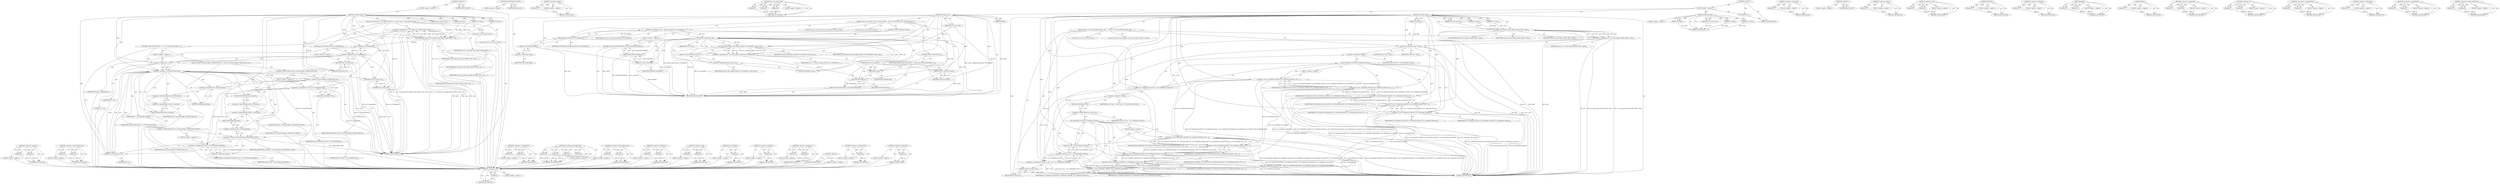 digraph "&lt;operator&gt;.indirectFieldAccess" {
vulnerable_116 [label=<(METHOD,&lt;operator&gt;.lessThan)>];
vulnerable_117 [label=<(PARAM,p1)>];
vulnerable_118 [label=<(PARAM,p2)>];
vulnerable_119 [label=<(BLOCK,&lt;empty&gt;,&lt;empty&gt;)>];
vulnerable_120 [label=<(METHOD_RETURN,ANY)>];
vulnerable_140 [label=<(METHOD,&lt;operator&gt;.indirectFieldAccess)>];
vulnerable_141 [label=<(PARAM,p1)>];
vulnerable_142 [label=<(PARAM,p2)>];
vulnerable_143 [label=<(BLOCK,&lt;empty&gt;,&lt;empty&gt;)>];
vulnerable_144 [label=<(METHOD_RETURN,ANY)>];
vulnerable_6 [label=<(METHOD,&lt;global&gt;)<SUB>1</SUB>>];
vulnerable_7 [label=<(BLOCK,&lt;empty&gt;,&lt;empty&gt;)<SUB>1</SUB>>];
vulnerable_8 [label=<(METHOD,command_read)<SUB>1</SUB>>];
vulnerable_9 [label=<(PARAM,struct pci_dev *dev)<SUB>1</SUB>>];
vulnerable_10 [label=<(PARAM,int offset)<SUB>1</SUB>>];
vulnerable_11 [label=<(PARAM,u16 *value)<SUB>1</SUB>>];
vulnerable_12 [label=<(PARAM,void *data)<SUB>1</SUB>>];
vulnerable_13 [label=<(BLOCK,{
	int i;
	int ret;
	ret = xen_pcibk_read_confi...,{
	int i;
	int ret;
	ret = xen_pcibk_read_confi...)<SUB>2</SUB>>];
vulnerable_14 [label="<(LOCAL,int i: int)<SUB>3</SUB>>"];
vulnerable_15 [label="<(LOCAL,int ret: int)<SUB>4</SUB>>"];
vulnerable_16 [label=<(&lt;operator&gt;.assignment,ret = xen_pcibk_read_config_word(dev, offset, v...)<SUB>5</SUB>>];
vulnerable_17 [label=<(IDENTIFIER,ret,ret = xen_pcibk_read_config_word(dev, offset, v...)<SUB>5</SUB>>];
vulnerable_18 [label=<(xen_pcibk_read_config_word,xen_pcibk_read_config_word(dev, offset, value, ...)<SUB>5</SUB>>];
vulnerable_19 [label=<(IDENTIFIER,dev,xen_pcibk_read_config_word(dev, offset, value, ...)<SUB>5</SUB>>];
vulnerable_20 [label=<(IDENTIFIER,offset,xen_pcibk_read_config_word(dev, offset, value, ...)<SUB>5</SUB>>];
vulnerable_21 [label=<(IDENTIFIER,value,xen_pcibk_read_config_word(dev, offset, value, ...)<SUB>5</SUB>>];
vulnerable_22 [label=<(IDENTIFIER,data,xen_pcibk_read_config_word(dev, offset, value, ...)<SUB>5</SUB>>];
vulnerable_23 [label=<(CONTROL_STRUCTURE,IF,if (!pci_is_enabled(dev)))<SUB>6</SUB>>];
vulnerable_24 [label=<(&lt;operator&gt;.logicalNot,!pci_is_enabled(dev))<SUB>6</SUB>>];
vulnerable_25 [label=<(pci_is_enabled,pci_is_enabled(dev))<SUB>6</SUB>>];
vulnerable_26 [label=<(IDENTIFIER,dev,pci_is_enabled(dev))<SUB>6</SUB>>];
vulnerable_27 [label=<(BLOCK,&lt;empty&gt;,&lt;empty&gt;)<SUB>7</SUB>>];
vulnerable_28 [label=<(RETURN,return ret;,return ret;)<SUB>7</SUB>>];
vulnerable_29 [label=<(IDENTIFIER,ret,return ret;)<SUB>7</SUB>>];
vulnerable_30 [label=<(CONTROL_STRUCTURE,FOR,for (i = 0;i &lt; PCI_ROM_RESOURCE;i++))<SUB>8</SUB>>];
vulnerable_31 [label=<(BLOCK,&lt;empty&gt;,&lt;empty&gt;)<SUB>8</SUB>>];
vulnerable_32 [label=<(&lt;operator&gt;.assignment,i = 0)<SUB>8</SUB>>];
vulnerable_33 [label=<(IDENTIFIER,i,i = 0)<SUB>8</SUB>>];
vulnerable_34 [label=<(LITERAL,0,i = 0)<SUB>8</SUB>>];
vulnerable_35 [label=<(&lt;operator&gt;.lessThan,i &lt; PCI_ROM_RESOURCE)<SUB>8</SUB>>];
vulnerable_36 [label=<(IDENTIFIER,i,i &lt; PCI_ROM_RESOURCE)<SUB>8</SUB>>];
vulnerable_37 [label=<(IDENTIFIER,PCI_ROM_RESOURCE,i &lt; PCI_ROM_RESOURCE)<SUB>8</SUB>>];
vulnerable_38 [label=<(&lt;operator&gt;.postIncrement,i++)<SUB>8</SUB>>];
vulnerable_39 [label=<(IDENTIFIER,i,i++)<SUB>8</SUB>>];
vulnerable_40 [label=<(BLOCK,{
		if (dev-&gt;resource[i].flags &amp; IORESOURCE_IO)...,{
		if (dev-&gt;resource[i].flags &amp; IORESOURCE_IO)...)<SUB>8</SUB>>];
vulnerable_41 [label=<(CONTROL_STRUCTURE,IF,if (dev-&gt;resource[i].flags &amp; IORESOURCE_IO))<SUB>9</SUB>>];
vulnerable_42 [label=<(&lt;operator&gt;.and,dev-&gt;resource[i].flags &amp; IORESOURCE_IO)<SUB>9</SUB>>];
vulnerable_43 [label=<(&lt;operator&gt;.fieldAccess,dev-&gt;resource[i].flags)<SUB>9</SUB>>];
vulnerable_44 [label=<(&lt;operator&gt;.indirectIndexAccess,dev-&gt;resource[i])<SUB>9</SUB>>];
vulnerable_45 [label=<(&lt;operator&gt;.indirectFieldAccess,dev-&gt;resource)<SUB>9</SUB>>];
vulnerable_46 [label=<(IDENTIFIER,dev,dev-&gt;resource[i].flags &amp; IORESOURCE_IO)<SUB>9</SUB>>];
vulnerable_47 [label=<(FIELD_IDENTIFIER,resource,resource)<SUB>9</SUB>>];
vulnerable_48 [label=<(IDENTIFIER,i,dev-&gt;resource[i].flags &amp; IORESOURCE_IO)<SUB>9</SUB>>];
vulnerable_49 [label=<(FIELD_IDENTIFIER,flags,flags)<SUB>9</SUB>>];
vulnerable_50 [label=<(IDENTIFIER,IORESOURCE_IO,dev-&gt;resource[i].flags &amp; IORESOURCE_IO)<SUB>9</SUB>>];
vulnerable_51 [label=<(BLOCK,&lt;empty&gt;,&lt;empty&gt;)<SUB>10</SUB>>];
vulnerable_52 [label=<(&lt;operators&gt;.assignmentOr,*value |= PCI_COMMAND_IO)<SUB>10</SUB>>];
vulnerable_53 [label=<(&lt;operator&gt;.indirection,*value)<SUB>10</SUB>>];
vulnerable_54 [label=<(IDENTIFIER,value,*value |= PCI_COMMAND_IO)<SUB>10</SUB>>];
vulnerable_55 [label=<(IDENTIFIER,PCI_COMMAND_IO,*value |= PCI_COMMAND_IO)<SUB>10</SUB>>];
vulnerable_56 [label=<(CONTROL_STRUCTURE,IF,if (dev-&gt;resource[i].flags &amp; IORESOURCE_MEM))<SUB>11</SUB>>];
vulnerable_57 [label=<(&lt;operator&gt;.and,dev-&gt;resource[i].flags &amp; IORESOURCE_MEM)<SUB>11</SUB>>];
vulnerable_58 [label=<(&lt;operator&gt;.fieldAccess,dev-&gt;resource[i].flags)<SUB>11</SUB>>];
vulnerable_59 [label=<(&lt;operator&gt;.indirectIndexAccess,dev-&gt;resource[i])<SUB>11</SUB>>];
vulnerable_60 [label=<(&lt;operator&gt;.indirectFieldAccess,dev-&gt;resource)<SUB>11</SUB>>];
vulnerable_61 [label=<(IDENTIFIER,dev,dev-&gt;resource[i].flags &amp; IORESOURCE_MEM)<SUB>11</SUB>>];
vulnerable_62 [label=<(FIELD_IDENTIFIER,resource,resource)<SUB>11</SUB>>];
vulnerable_63 [label=<(IDENTIFIER,i,dev-&gt;resource[i].flags &amp; IORESOURCE_MEM)<SUB>11</SUB>>];
vulnerable_64 [label=<(FIELD_IDENTIFIER,flags,flags)<SUB>11</SUB>>];
vulnerable_65 [label=<(IDENTIFIER,IORESOURCE_MEM,dev-&gt;resource[i].flags &amp; IORESOURCE_MEM)<SUB>11</SUB>>];
vulnerable_66 [label=<(BLOCK,&lt;empty&gt;,&lt;empty&gt;)<SUB>12</SUB>>];
vulnerable_67 [label=<(&lt;operators&gt;.assignmentOr,*value |= PCI_COMMAND_MEMORY)<SUB>12</SUB>>];
vulnerable_68 [label=<(&lt;operator&gt;.indirection,*value)<SUB>12</SUB>>];
vulnerable_69 [label=<(IDENTIFIER,value,*value |= PCI_COMMAND_MEMORY)<SUB>12</SUB>>];
vulnerable_70 [label=<(IDENTIFIER,PCI_COMMAND_MEMORY,*value |= PCI_COMMAND_MEMORY)<SUB>12</SUB>>];
vulnerable_71 [label=<(RETURN,return ret;,return ret;)<SUB>15</SUB>>];
vulnerable_72 [label=<(IDENTIFIER,ret,return ret;)<SUB>15</SUB>>];
vulnerable_73 [label=<(METHOD_RETURN,int)<SUB>1</SUB>>];
vulnerable_75 [label=<(METHOD_RETURN,ANY)<SUB>1</SUB>>];
vulnerable_145 [label=<(METHOD,&lt;operators&gt;.assignmentOr)>];
vulnerable_146 [label=<(PARAM,p1)>];
vulnerable_147 [label=<(PARAM,p2)>];
vulnerable_148 [label=<(BLOCK,&lt;empty&gt;,&lt;empty&gt;)>];
vulnerable_149 [label=<(METHOD_RETURN,ANY)>];
vulnerable_101 [label=<(METHOD,xen_pcibk_read_config_word)>];
vulnerable_102 [label=<(PARAM,p1)>];
vulnerable_103 [label=<(PARAM,p2)>];
vulnerable_104 [label=<(PARAM,p3)>];
vulnerable_105 [label=<(PARAM,p4)>];
vulnerable_106 [label=<(BLOCK,&lt;empty&gt;,&lt;empty&gt;)>];
vulnerable_107 [label=<(METHOD_RETURN,ANY)>];
vulnerable_135 [label=<(METHOD,&lt;operator&gt;.indirectIndexAccess)>];
vulnerable_136 [label=<(PARAM,p1)>];
vulnerable_137 [label=<(PARAM,p2)>];
vulnerable_138 [label=<(BLOCK,&lt;empty&gt;,&lt;empty&gt;)>];
vulnerable_139 [label=<(METHOD_RETURN,ANY)>];
vulnerable_130 [label=<(METHOD,&lt;operator&gt;.fieldAccess)>];
vulnerable_131 [label=<(PARAM,p1)>];
vulnerable_132 [label=<(PARAM,p2)>];
vulnerable_133 [label=<(BLOCK,&lt;empty&gt;,&lt;empty&gt;)>];
vulnerable_134 [label=<(METHOD_RETURN,ANY)>];
vulnerable_125 [label=<(METHOD,&lt;operator&gt;.and)>];
vulnerable_126 [label=<(PARAM,p1)>];
vulnerable_127 [label=<(PARAM,p2)>];
vulnerable_128 [label=<(BLOCK,&lt;empty&gt;,&lt;empty&gt;)>];
vulnerable_129 [label=<(METHOD_RETURN,ANY)>];
vulnerable_112 [label=<(METHOD,pci_is_enabled)>];
vulnerable_113 [label=<(PARAM,p1)>];
vulnerable_114 [label=<(BLOCK,&lt;empty&gt;,&lt;empty&gt;)>];
vulnerable_115 [label=<(METHOD_RETURN,ANY)>];
vulnerable_108 [label=<(METHOD,&lt;operator&gt;.logicalNot)>];
vulnerable_109 [label=<(PARAM,p1)>];
vulnerable_110 [label=<(BLOCK,&lt;empty&gt;,&lt;empty&gt;)>];
vulnerable_111 [label=<(METHOD_RETURN,ANY)>];
vulnerable_96 [label=<(METHOD,&lt;operator&gt;.assignment)>];
vulnerable_97 [label=<(PARAM,p1)>];
vulnerable_98 [label=<(PARAM,p2)>];
vulnerable_99 [label=<(BLOCK,&lt;empty&gt;,&lt;empty&gt;)>];
vulnerable_100 [label=<(METHOD_RETURN,ANY)>];
vulnerable_90 [label=<(METHOD,&lt;global&gt;)<SUB>1</SUB>>];
vulnerable_91 [label=<(BLOCK,&lt;empty&gt;,&lt;empty&gt;)>];
vulnerable_92 [label=<(METHOD_RETURN,ANY)>];
vulnerable_121 [label=<(METHOD,&lt;operator&gt;.postIncrement)>];
vulnerable_122 [label=<(PARAM,p1)>];
vulnerable_123 [label=<(BLOCK,&lt;empty&gt;,&lt;empty&gt;)>];
vulnerable_124 [label=<(METHOD_RETURN,ANY)>];
vulnerable_150 [label=<(METHOD,&lt;operator&gt;.indirection)>];
vulnerable_151 [label=<(PARAM,p1)>];
vulnerable_152 [label=<(BLOCK,&lt;empty&gt;,&lt;empty&gt;)>];
vulnerable_153 [label=<(METHOD_RETURN,ANY)>];
fixed_212 [label=<(METHOD,&lt;operator&gt;.not)>];
fixed_213 [label=<(PARAM,p1)>];
fixed_214 [label=<(BLOCK,&lt;empty&gt;,&lt;empty&gt;)>];
fixed_215 [label=<(METHOD_RETURN,ANY)>];
fixed_194 [label=<(METHOD,PCI_COMMAND_GUEST)<SUB>3</SUB>>];
fixed_195 [label=<(BLOCK,&lt;empty&gt;,&lt;empty&gt;)>];
fixed_196 [label=<(METHOD_RETURN,ANY)>];
fixed_150 [label=<(METHOD,&lt;operator&gt;.sizeOf)>];
fixed_151 [label=<(PARAM,p1)>];
fixed_152 [label=<(BLOCK,&lt;empty&gt;,&lt;empty&gt;)>];
fixed_153 [label=<(METHOD_RETURN,ANY)>];
fixed_170 [label=<(METHOD,pci_read_config_word)>];
fixed_171 [label=<(PARAM,p1)>];
fixed_172 [label=<(PARAM,p2)>];
fixed_173 [label=<(PARAM,p3)>];
fixed_174 [label=<(BLOCK,&lt;empty&gt;,&lt;empty&gt;)>];
fixed_175 [label=<(METHOD_RETURN,ANY)>];
fixed_6 [label=<(METHOD,&lt;global&gt;)<SUB>1</SUB>>];
fixed_7 [label=<(BLOCK,&lt;empty&gt;,&lt;empty&gt;)<SUB>1</SUB>>];
fixed_8 [label=<(METHOD,command_read)<SUB>1</SUB>>];
fixed_9 [label=<(PARAM,struct pci_dev *dev)<SUB>1</SUB>>];
fixed_10 [label=<(PARAM,int offset)<SUB>1</SUB>>];
fixed_11 [label=<(PARAM,u16 *value)<SUB>1</SUB>>];
fixed_12 [label=<(PARAM,void *data)<SUB>1</SUB>>];
fixed_13 [label=<(BLOCK,&lt;empty&gt;,&lt;empty&gt;)>];
fixed_14 [label=<(METHOD_RETURN,int)<SUB>1</SUB>>];
fixed_16 [label=<(UNKNOWN,),))<SUB>1</SUB>>];
fixed_17 [label=<(METHOD,command_init)<SUB>7</SUB>>];
fixed_18 [label=<(PARAM,struct pci_dev *dev)<SUB>7</SUB>>];
fixed_19 [label=<(PARAM,int offset)<SUB>7</SUB>>];
fixed_20 [label=<(BLOCK,{
	struct pci_cmd_info *cmd = kmalloc(sizeof(*c...,{
	struct pci_cmd_info *cmd = kmalloc(sizeof(*c...)<SUB>8</SUB>>];
fixed_21 [label="<(LOCAL,struct pci_cmd_info* cmd: pci_cmd_info*)<SUB>9</SUB>>"];
fixed_22 [label=<(&lt;operator&gt;.assignment,*cmd = kmalloc(sizeof(*cmd), GFP_KERNEL))<SUB>9</SUB>>];
fixed_23 [label=<(IDENTIFIER,cmd,*cmd = kmalloc(sizeof(*cmd), GFP_KERNEL))<SUB>9</SUB>>];
fixed_24 [label=<(kmalloc,kmalloc(sizeof(*cmd), GFP_KERNEL))<SUB>9</SUB>>];
fixed_25 [label=<(&lt;operator&gt;.sizeOf,sizeof(*cmd))<SUB>9</SUB>>];
fixed_26 [label=<(&lt;operator&gt;.indirection,*cmd)<SUB>9</SUB>>];
fixed_27 [label=<(IDENTIFIER,cmd,sizeof(*cmd))<SUB>9</SUB>>];
fixed_28 [label=<(IDENTIFIER,GFP_KERNEL,kmalloc(sizeof(*cmd), GFP_KERNEL))<SUB>9</SUB>>];
fixed_29 [label="<(LOCAL,int err: int)<SUB>10</SUB>>"];
fixed_30 [label=<(CONTROL_STRUCTURE,IF,if (!cmd))<SUB>12</SUB>>];
fixed_31 [label=<(&lt;operator&gt;.logicalNot,!cmd)<SUB>12</SUB>>];
fixed_32 [label=<(IDENTIFIER,cmd,!cmd)<SUB>12</SUB>>];
fixed_33 [label=<(BLOCK,&lt;empty&gt;,&lt;empty&gt;)<SUB>13</SUB>>];
fixed_34 [label=<(RETURN,return ERR_PTR(-ENOMEM);,return ERR_PTR(-ENOMEM);)<SUB>13</SUB>>];
fixed_35 [label=<(ERR_PTR,ERR_PTR(-ENOMEM))<SUB>13</SUB>>];
fixed_36 [label=<(&lt;operator&gt;.minus,-ENOMEM)<SUB>13</SUB>>];
fixed_37 [label=<(IDENTIFIER,ENOMEM,-ENOMEM)<SUB>13</SUB>>];
fixed_38 [label=<(&lt;operator&gt;.assignment,err = pci_read_config_word(dev, PCI_COMMAND, &amp;c...)<SUB>15</SUB>>];
fixed_39 [label=<(IDENTIFIER,err,err = pci_read_config_word(dev, PCI_COMMAND, &amp;c...)<SUB>15</SUB>>];
fixed_40 [label=<(pci_read_config_word,pci_read_config_word(dev, PCI_COMMAND, &amp;cmd-&gt;val))<SUB>15</SUB>>];
fixed_41 [label=<(IDENTIFIER,dev,pci_read_config_word(dev, PCI_COMMAND, &amp;cmd-&gt;val))<SUB>15</SUB>>];
fixed_42 [label=<(IDENTIFIER,PCI_COMMAND,pci_read_config_word(dev, PCI_COMMAND, &amp;cmd-&gt;val))<SUB>15</SUB>>];
fixed_43 [label=<(&lt;operator&gt;.addressOf,&amp;cmd-&gt;val)<SUB>15</SUB>>];
fixed_44 [label=<(&lt;operator&gt;.indirectFieldAccess,cmd-&gt;val)<SUB>15</SUB>>];
fixed_45 [label=<(IDENTIFIER,cmd,pci_read_config_word(dev, PCI_COMMAND, &amp;cmd-&gt;val))<SUB>15</SUB>>];
fixed_46 [label=<(FIELD_IDENTIFIER,val,val)<SUB>15</SUB>>];
fixed_47 [label=<(CONTROL_STRUCTURE,IF,if (err))<SUB>16</SUB>>];
fixed_48 [label=<(IDENTIFIER,err,if (err))<SUB>16</SUB>>];
fixed_49 [label=<(BLOCK,{
		kfree(cmd);
		return ERR_PTR(err);
 	},{
		kfree(cmd);
		return ERR_PTR(err);
 	})<SUB>16</SUB>>];
fixed_50 [label=<(kfree,kfree(cmd))<SUB>17</SUB>>];
fixed_51 [label=<(IDENTIFIER,cmd,kfree(cmd))<SUB>17</SUB>>];
fixed_52 [label=<(RETURN,return ERR_PTR(err);,return ERR_PTR(err);)<SUB>18</SUB>>];
fixed_53 [label=<(ERR_PTR,ERR_PTR(err))<SUB>18</SUB>>];
fixed_54 [label=<(IDENTIFIER,err,ERR_PTR(err))<SUB>18</SUB>>];
fixed_55 [label=<(RETURN,return cmd;,return cmd;)<SUB>21</SUB>>];
fixed_56 [label=<(IDENTIFIER,cmd,return cmd;)<SUB>21</SUB>>];
fixed_57 [label=<(METHOD_RETURN,void*)<SUB>7</SUB>>];
fixed_59 [label=<(METHOD,command_read)<SUB>24</SUB>>];
fixed_60 [label=<(PARAM,struct pci_dev *dev)<SUB>24</SUB>>];
fixed_61 [label=<(PARAM,int offset)<SUB>24</SUB>>];
fixed_62 [label=<(PARAM,u16 *value)<SUB>24</SUB>>];
fixed_63 [label=<(PARAM,void *data)<SUB>24</SUB>>];
fixed_64 [label=<(BLOCK,{
	int ret = pci_read_config_word(dev, offset, ...,{
	int ret = pci_read_config_word(dev, offset, ...)<SUB>25</SUB>>];
fixed_65 [label="<(LOCAL,int ret: int)<SUB>26</SUB>>"];
fixed_66 [label=<(&lt;operator&gt;.assignment,ret = pci_read_config_word(dev, offset, value))<SUB>26</SUB>>];
fixed_67 [label=<(IDENTIFIER,ret,ret = pci_read_config_word(dev, offset, value))<SUB>26</SUB>>];
fixed_68 [label=<(pci_read_config_word,pci_read_config_word(dev, offset, value))<SUB>26</SUB>>];
fixed_69 [label=<(IDENTIFIER,dev,pci_read_config_word(dev, offset, value))<SUB>26</SUB>>];
fixed_70 [label=<(IDENTIFIER,offset,pci_read_config_word(dev, offset, value))<SUB>26</SUB>>];
fixed_71 [label=<(IDENTIFIER,value,pci_read_config_word(dev, offset, value))<SUB>26</SUB>>];
fixed_72 [label="<(LOCAL,const struct pci_cmd_info* cmd: pci_cmd_info*)<SUB>27</SUB>>"];
fixed_73 [label=<(&lt;operator&gt;.assignment,*cmd = data)<SUB>27</SUB>>];
fixed_74 [label=<(IDENTIFIER,cmd,*cmd = data)<SUB>27</SUB>>];
fixed_75 [label=<(IDENTIFIER,data,*cmd = data)<SUB>27</SUB>>];
fixed_76 [label=<(&lt;operators&gt;.assignmentAnd,*value &amp;= PCI_COMMAND_GUEST)<SUB>29</SUB>>];
fixed_77 [label=<(&lt;operator&gt;.indirection,*value)<SUB>29</SUB>>];
fixed_78 [label=<(IDENTIFIER,value,*value &amp;= PCI_COMMAND_GUEST)<SUB>29</SUB>>];
fixed_79 [label=<(PCI_COMMAND_GUEST,PCI_COMMAND_GUEST)<SUB>29</SUB>>];
fixed_80 [label=<(BLOCK,&lt;empty&gt;,&lt;empty&gt;)>];
fixed_81 [label=<(&lt;operator&gt;.or,PCI_COMMAND_MASTER | PCI_COMMAND_SPECIAL | PCI_...)<SUB>29</SUB>>];
fixed_82 [label=<(&lt;operator&gt;.or,PCI_COMMAND_MASTER | PCI_COMMAND_SPECIAL | PCI_...)<SUB>29</SUB>>];
fixed_83 [label=<(&lt;operator&gt;.or,PCI_COMMAND_MASTER | PCI_COMMAND_SPECIAL | PCI_...)<SUB>29</SUB>>];
fixed_84 [label=<(&lt;operator&gt;.or,PCI_COMMAND_MASTER | PCI_COMMAND_SPECIAL | PCI_...)<SUB>29</SUB>>];
fixed_85 [label=<(&lt;operator&gt;.or,PCI_COMMAND_MASTER | PCI_COMMAND_SPECIAL)<SUB>29</SUB>>];
fixed_86 [label=<(IDENTIFIER,PCI_COMMAND_MASTER,PCI_COMMAND_MASTER | PCI_COMMAND_SPECIAL)<SUB>29</SUB>>];
fixed_87 [label=<(IDENTIFIER,PCI_COMMAND_SPECIAL,PCI_COMMAND_MASTER | PCI_COMMAND_SPECIAL)<SUB>29</SUB>>];
fixed_88 [label=<(IDENTIFIER,PCI_COMMAND_INVALIDATE,PCI_COMMAND_MASTER | PCI_COMMAND_SPECIAL | PCI_...)<SUB>29</SUB>>];
fixed_89 [label=<(IDENTIFIER,PCI_COMMAND_VGA_PALETTE,PCI_COMMAND_MASTER | PCI_COMMAND_SPECIAL | PCI_...)<SUB>29</SUB>>];
fixed_90 [label=<(IDENTIFIER,PCI_COMMAND_WAIT,PCI_COMMAND_MASTER | PCI_COMMAND_SPECIAL | PCI_...)<SUB>29</SUB>>];
fixed_91 [label=<(IDENTIFIER,PCI_COMMAND_FAST_BACK,PCI_COMMAND_MASTER | PCI_COMMAND_SPECIAL | PCI_...)<SUB>29</SUB>>];
fixed_92 [label=<(&lt;operators&gt;.assignmentOr,*value |= cmd-&gt;val &amp; ~PCI_COMMAND_GUEST)<SUB>30</SUB>>];
fixed_93 [label=<(&lt;operator&gt;.indirection,*value)<SUB>30</SUB>>];
fixed_94 [label=<(IDENTIFIER,value,*value |= cmd-&gt;val &amp; ~PCI_COMMAND_GUEST)<SUB>30</SUB>>];
fixed_95 [label=<(&lt;operator&gt;.and,cmd-&gt;val &amp; ~PCI_COMMAND_GUEST)<SUB>30</SUB>>];
fixed_96 [label=<(&lt;operator&gt;.indirectFieldAccess,cmd-&gt;val)<SUB>30</SUB>>];
fixed_97 [label=<(IDENTIFIER,cmd,cmd-&gt;val &amp; ~PCI_COMMAND_GUEST)<SUB>30</SUB>>];
fixed_98 [label=<(FIELD_IDENTIFIER,val,val)<SUB>30</SUB>>];
fixed_99 [label=<(&lt;operator&gt;.not,~PCI_COMMAND_GUEST)<SUB>30</SUB>>];
fixed_100 [label=<(PCI_COMMAND_GUEST,PCI_COMMAND_GUEST)<SUB>30</SUB>>];
fixed_101 [label=<(BLOCK,&lt;empty&gt;,&lt;empty&gt;)>];
fixed_102 [label=<(&lt;operator&gt;.or,PCI_COMMAND_MASTER | PCI_COMMAND_SPECIAL | PCI_...)<SUB>30</SUB>>];
fixed_103 [label=<(&lt;operator&gt;.or,PCI_COMMAND_MASTER | PCI_COMMAND_SPECIAL | PCI_...)<SUB>30</SUB>>];
fixed_104 [label=<(&lt;operator&gt;.or,PCI_COMMAND_MASTER | PCI_COMMAND_SPECIAL | PCI_...)<SUB>30</SUB>>];
fixed_105 [label=<(&lt;operator&gt;.or,PCI_COMMAND_MASTER | PCI_COMMAND_SPECIAL | PCI_...)<SUB>30</SUB>>];
fixed_106 [label=<(&lt;operator&gt;.or,PCI_COMMAND_MASTER | PCI_COMMAND_SPECIAL)<SUB>30</SUB>>];
fixed_107 [label=<(IDENTIFIER,PCI_COMMAND_MASTER,PCI_COMMAND_MASTER | PCI_COMMAND_SPECIAL)<SUB>30</SUB>>];
fixed_108 [label=<(IDENTIFIER,PCI_COMMAND_SPECIAL,PCI_COMMAND_MASTER | PCI_COMMAND_SPECIAL)<SUB>30</SUB>>];
fixed_109 [label=<(IDENTIFIER,PCI_COMMAND_INVALIDATE,PCI_COMMAND_MASTER | PCI_COMMAND_SPECIAL | PCI_...)<SUB>30</SUB>>];
fixed_110 [label=<(IDENTIFIER,PCI_COMMAND_VGA_PALETTE,PCI_COMMAND_MASTER | PCI_COMMAND_SPECIAL | PCI_...)<SUB>30</SUB>>];
fixed_111 [label=<(IDENTIFIER,PCI_COMMAND_WAIT,PCI_COMMAND_MASTER | PCI_COMMAND_SPECIAL | PCI_...)<SUB>30</SUB>>];
fixed_112 [label=<(IDENTIFIER,PCI_COMMAND_FAST_BACK,PCI_COMMAND_MASTER | PCI_COMMAND_SPECIAL | PCI_...)<SUB>30</SUB>>];
fixed_113 [label=<(RETURN,return ret;,return ret;)<SUB>32</SUB>>];
fixed_114 [label=<(IDENTIFIER,ret,return ret;)<SUB>32</SUB>>];
fixed_115 [label=<(METHOD_RETURN,int)<SUB>24</SUB>>];
fixed_117 [label=<(METHOD_RETURN,ANY)<SUB>1</SUB>>];
fixed_176 [label=<(METHOD,&lt;operator&gt;.addressOf)>];
fixed_177 [label=<(PARAM,p1)>];
fixed_178 [label=<(BLOCK,&lt;empty&gt;,&lt;empty&gt;)>];
fixed_179 [label=<(METHOD_RETURN,ANY)>];
fixed_134 [label=<(METHOD,&lt;global&gt;)<SUB>1</SUB>>];
fixed_135 [label=<(BLOCK,&lt;empty&gt;,&lt;empty&gt;)>];
fixed_136 [label=<(METHOD_RETURN,ANY)>];
fixed_166 [label=<(METHOD,&lt;operator&gt;.minus)>];
fixed_167 [label=<(PARAM,p1)>];
fixed_168 [label=<(BLOCK,&lt;empty&gt;,&lt;empty&gt;)>];
fixed_169 [label=<(METHOD_RETURN,ANY)>];
fixed_207 [label=<(METHOD,&lt;operator&gt;.and)>];
fixed_208 [label=<(PARAM,p1)>];
fixed_209 [label=<(PARAM,p2)>];
fixed_210 [label=<(BLOCK,&lt;empty&gt;,&lt;empty&gt;)>];
fixed_211 [label=<(METHOD_RETURN,ANY)>];
fixed_162 [label=<(METHOD,ERR_PTR)>];
fixed_163 [label=<(PARAM,p1)>];
fixed_164 [label=<(BLOCK,&lt;empty&gt;,&lt;empty&gt;)>];
fixed_165 [label=<(METHOD_RETURN,ANY)>];
fixed_158 [label=<(METHOD,&lt;operator&gt;.logicalNot)>];
fixed_159 [label=<(PARAM,p1)>];
fixed_160 [label=<(BLOCK,&lt;empty&gt;,&lt;empty&gt;)>];
fixed_161 [label=<(METHOD_RETURN,ANY)>];
fixed_145 [label=<(METHOD,kmalloc)>];
fixed_146 [label=<(PARAM,p1)>];
fixed_147 [label=<(PARAM,p2)>];
fixed_148 [label=<(BLOCK,&lt;empty&gt;,&lt;empty&gt;)>];
fixed_149 [label=<(METHOD_RETURN,ANY)>];
fixed_185 [label=<(METHOD,kfree)>];
fixed_186 [label=<(PARAM,p1)>];
fixed_187 [label=<(BLOCK,&lt;empty&gt;,&lt;empty&gt;)>];
fixed_188 [label=<(METHOD_RETURN,ANY)>];
fixed_140 [label=<(METHOD,&lt;operator&gt;.assignment)>];
fixed_141 [label=<(PARAM,p1)>];
fixed_142 [label=<(PARAM,p2)>];
fixed_143 [label=<(BLOCK,&lt;empty&gt;,&lt;empty&gt;)>];
fixed_144 [label=<(METHOD_RETURN,ANY)>];
fixed_197 [label=<(METHOD,&lt;operator&gt;.or)>];
fixed_198 [label=<(PARAM,p1)>];
fixed_199 [label=<(PARAM,p2)>];
fixed_200 [label=<(BLOCK,&lt;empty&gt;,&lt;empty&gt;)>];
fixed_201 [label=<(METHOD_RETURN,ANY)>];
fixed_189 [label=<(METHOD,&lt;operators&gt;.assignmentAnd)>];
fixed_190 [label=<(PARAM,p1)>];
fixed_191 [label=<(PARAM,p2)>];
fixed_192 [label=<(BLOCK,&lt;empty&gt;,&lt;empty&gt;)>];
fixed_193 [label=<(METHOD_RETURN,ANY)>];
fixed_154 [label=<(METHOD,&lt;operator&gt;.indirection)>];
fixed_155 [label=<(PARAM,p1)>];
fixed_156 [label=<(BLOCK,&lt;empty&gt;,&lt;empty&gt;)>];
fixed_157 [label=<(METHOD_RETURN,ANY)>];
fixed_202 [label=<(METHOD,&lt;operators&gt;.assignmentOr)>];
fixed_203 [label=<(PARAM,p1)>];
fixed_204 [label=<(PARAM,p2)>];
fixed_205 [label=<(BLOCK,&lt;empty&gt;,&lt;empty&gt;)>];
fixed_206 [label=<(METHOD_RETURN,ANY)>];
fixed_180 [label=<(METHOD,&lt;operator&gt;.indirectFieldAccess)>];
fixed_181 [label=<(PARAM,p1)>];
fixed_182 [label=<(PARAM,p2)>];
fixed_183 [label=<(BLOCK,&lt;empty&gt;,&lt;empty&gt;)>];
fixed_184 [label=<(METHOD_RETURN,ANY)>];
vulnerable_116 -> vulnerable_117  [key=0, label="AST: "];
vulnerable_116 -> vulnerable_117  [key=1, label="DDG: "];
vulnerable_116 -> vulnerable_119  [key=0, label="AST: "];
vulnerable_116 -> vulnerable_118  [key=0, label="AST: "];
vulnerable_116 -> vulnerable_118  [key=1, label="DDG: "];
vulnerable_116 -> vulnerable_120  [key=0, label="AST: "];
vulnerable_116 -> vulnerable_120  [key=1, label="CFG: "];
vulnerable_117 -> vulnerable_120  [key=0, label="DDG: p1"];
vulnerable_118 -> vulnerable_120  [key=0, label="DDG: p2"];
vulnerable_119 -> fixed_212  [key=0];
vulnerable_120 -> fixed_212  [key=0];
vulnerable_140 -> vulnerable_141  [key=0, label="AST: "];
vulnerable_140 -> vulnerable_141  [key=1, label="DDG: "];
vulnerable_140 -> vulnerable_143  [key=0, label="AST: "];
vulnerable_140 -> vulnerable_142  [key=0, label="AST: "];
vulnerable_140 -> vulnerable_142  [key=1, label="DDG: "];
vulnerable_140 -> vulnerable_144  [key=0, label="AST: "];
vulnerable_140 -> vulnerable_144  [key=1, label="CFG: "];
vulnerable_141 -> vulnerable_144  [key=0, label="DDG: p1"];
vulnerable_142 -> vulnerable_144  [key=0, label="DDG: p2"];
vulnerable_143 -> fixed_212  [key=0];
vulnerable_144 -> fixed_212  [key=0];
vulnerable_6 -> vulnerable_7  [key=0, label="AST: "];
vulnerable_6 -> vulnerable_75  [key=0, label="AST: "];
vulnerable_6 -> vulnerable_75  [key=1, label="CFG: "];
vulnerable_7 -> vulnerable_8  [key=0, label="AST: "];
vulnerable_8 -> vulnerable_9  [key=0, label="AST: "];
vulnerable_8 -> vulnerable_9  [key=1, label="DDG: "];
vulnerable_8 -> vulnerable_10  [key=0, label="AST: "];
vulnerable_8 -> vulnerable_10  [key=1, label="DDG: "];
vulnerable_8 -> vulnerable_11  [key=0, label="AST: "];
vulnerable_8 -> vulnerable_11  [key=1, label="DDG: "];
vulnerable_8 -> vulnerable_12  [key=0, label="AST: "];
vulnerable_8 -> vulnerable_12  [key=1, label="DDG: "];
vulnerable_8 -> vulnerable_13  [key=0, label="AST: "];
vulnerable_8 -> vulnerable_73  [key=0, label="AST: "];
vulnerable_8 -> vulnerable_18  [key=0, label="CFG: "];
vulnerable_8 -> vulnerable_18  [key=1, label="DDG: "];
vulnerable_8 -> vulnerable_72  [key=0, label="DDG: "];
vulnerable_8 -> vulnerable_32  [key=0, label="DDG: "];
vulnerable_8 -> vulnerable_35  [key=0, label="DDG: "];
vulnerable_8 -> vulnerable_38  [key=0, label="DDG: "];
vulnerable_8 -> vulnerable_25  [key=0, label="DDG: "];
vulnerable_8 -> vulnerable_29  [key=0, label="DDG: "];
vulnerable_8 -> vulnerable_42  [key=0, label="DDG: "];
vulnerable_8 -> vulnerable_52  [key=0, label="DDG: "];
vulnerable_8 -> vulnerable_57  [key=0, label="DDG: "];
vulnerable_8 -> vulnerable_67  [key=0, label="DDG: "];
vulnerable_9 -> vulnerable_18  [key=0, label="DDG: dev"];
vulnerable_10 -> vulnerable_18  [key=0, label="DDG: offset"];
vulnerable_11 -> vulnerable_18  [key=0, label="DDG: value"];
vulnerable_12 -> vulnerable_18  [key=0, label="DDG: data"];
vulnerable_13 -> vulnerable_14  [key=0, label="AST: "];
vulnerable_13 -> vulnerable_15  [key=0, label="AST: "];
vulnerable_13 -> vulnerable_16  [key=0, label="AST: "];
vulnerable_13 -> vulnerable_23  [key=0, label="AST: "];
vulnerable_13 -> vulnerable_30  [key=0, label="AST: "];
vulnerable_13 -> vulnerable_71  [key=0, label="AST: "];
vulnerable_14 -> fixed_212  [key=0];
vulnerable_15 -> fixed_212  [key=0];
vulnerable_16 -> vulnerable_17  [key=0, label="AST: "];
vulnerable_16 -> vulnerable_18  [key=0, label="AST: "];
vulnerable_16 -> vulnerable_25  [key=0, label="CFG: "];
vulnerable_16 -> vulnerable_73  [key=0, label="DDG: ret"];
vulnerable_16 -> vulnerable_73  [key=1, label="DDG: xen_pcibk_read_config_word(dev, offset, value, data)"];
vulnerable_16 -> vulnerable_73  [key=2, label="DDG: ret = xen_pcibk_read_config_word(dev, offset, value, data)"];
vulnerable_16 -> vulnerable_72  [key=0, label="DDG: ret"];
vulnerable_16 -> vulnerable_29  [key=0, label="DDG: ret"];
vulnerable_17 -> fixed_212  [key=0];
vulnerable_18 -> vulnerable_19  [key=0, label="AST: "];
vulnerable_18 -> vulnerable_20  [key=0, label="AST: "];
vulnerable_18 -> vulnerable_21  [key=0, label="AST: "];
vulnerable_18 -> vulnerable_22  [key=0, label="AST: "];
vulnerable_18 -> vulnerable_16  [key=0, label="CFG: "];
vulnerable_18 -> vulnerable_16  [key=1, label="DDG: dev"];
vulnerable_18 -> vulnerable_16  [key=2, label="DDG: offset"];
vulnerable_18 -> vulnerable_16  [key=3, label="DDG: value"];
vulnerable_18 -> vulnerable_16  [key=4, label="DDG: data"];
vulnerable_18 -> vulnerable_73  [key=0, label="DDG: offset"];
vulnerable_18 -> vulnerable_73  [key=1, label="DDG: value"];
vulnerable_18 -> vulnerable_73  [key=2, label="DDG: data"];
vulnerable_18 -> vulnerable_25  [key=0, label="DDG: dev"];
vulnerable_19 -> fixed_212  [key=0];
vulnerable_20 -> fixed_212  [key=0];
vulnerable_21 -> fixed_212  [key=0];
vulnerable_22 -> fixed_212  [key=0];
vulnerable_23 -> vulnerable_24  [key=0, label="AST: "];
vulnerable_23 -> vulnerable_27  [key=0, label="AST: "];
vulnerable_24 -> vulnerable_25  [key=0, label="AST: "];
vulnerable_24 -> vulnerable_28  [key=0, label="CFG: "];
vulnerable_24 -> vulnerable_28  [key=1, label="CDG: "];
vulnerable_24 -> vulnerable_32  [key=0, label="CFG: "];
vulnerable_24 -> vulnerable_32  [key=1, label="CDG: "];
vulnerable_24 -> vulnerable_73  [key=0, label="DDG: pci_is_enabled(dev)"];
vulnerable_24 -> vulnerable_73  [key=1, label="DDG: !pci_is_enabled(dev)"];
vulnerable_24 -> vulnerable_71  [key=0, label="CDG: "];
vulnerable_24 -> vulnerable_35  [key=0, label="CDG: "];
vulnerable_25 -> vulnerable_26  [key=0, label="AST: "];
vulnerable_25 -> vulnerable_24  [key=0, label="CFG: "];
vulnerable_25 -> vulnerable_24  [key=1, label="DDG: dev"];
vulnerable_25 -> vulnerable_73  [key=0, label="DDG: dev"];
vulnerable_26 -> fixed_212  [key=0];
vulnerable_27 -> vulnerable_28  [key=0, label="AST: "];
vulnerable_28 -> vulnerable_29  [key=0, label="AST: "];
vulnerable_28 -> vulnerable_73  [key=0, label="CFG: "];
vulnerable_28 -> vulnerable_73  [key=1, label="DDG: &lt;RET&gt;"];
vulnerable_29 -> vulnerable_28  [key=0, label="DDG: ret"];
vulnerable_30 -> vulnerable_31  [key=0, label="AST: "];
vulnerable_30 -> vulnerable_35  [key=0, label="AST: "];
vulnerable_30 -> vulnerable_38  [key=0, label="AST: "];
vulnerable_30 -> vulnerable_40  [key=0, label="AST: "];
vulnerable_31 -> vulnerable_32  [key=0, label="AST: "];
vulnerable_32 -> vulnerable_33  [key=0, label="AST: "];
vulnerable_32 -> vulnerable_34  [key=0, label="AST: "];
vulnerable_32 -> vulnerable_35  [key=0, label="CFG: "];
vulnerable_32 -> vulnerable_35  [key=1, label="DDG: i"];
vulnerable_33 -> fixed_212  [key=0];
vulnerable_34 -> fixed_212  [key=0];
vulnerable_35 -> vulnerable_36  [key=0, label="AST: "];
vulnerable_35 -> vulnerable_37  [key=0, label="AST: "];
vulnerable_35 -> vulnerable_47  [key=0, label="CFG: "];
vulnerable_35 -> vulnerable_47  [key=1, label="CDG: "];
vulnerable_35 -> vulnerable_71  [key=0, label="CFG: "];
vulnerable_35 -> vulnerable_73  [key=0, label="DDG: PCI_ROM_RESOURCE"];
vulnerable_35 -> vulnerable_38  [key=0, label="DDG: i"];
vulnerable_35 -> vulnerable_38  [key=1, label="CDG: "];
vulnerable_35 -> vulnerable_58  [key=0, label="CDG: "];
vulnerable_35 -> vulnerable_49  [key=0, label="CDG: "];
vulnerable_35 -> vulnerable_60  [key=0, label="CDG: "];
vulnerable_35 -> vulnerable_64  [key=0, label="CDG: "];
vulnerable_35 -> vulnerable_42  [key=0, label="CDG: "];
vulnerable_35 -> vulnerable_57  [key=0, label="CDG: "];
vulnerable_35 -> vulnerable_45  [key=0, label="CDG: "];
vulnerable_35 -> vulnerable_59  [key=0, label="CDG: "];
vulnerable_35 -> vulnerable_44  [key=0, label="CDG: "];
vulnerable_35 -> vulnerable_35  [key=0, label="CDG: "];
vulnerable_35 -> vulnerable_62  [key=0, label="CDG: "];
vulnerable_35 -> vulnerable_43  [key=0, label="CDG: "];
vulnerable_36 -> fixed_212  [key=0];
vulnerable_37 -> fixed_212  [key=0];
vulnerable_38 -> vulnerable_39  [key=0, label="AST: "];
vulnerable_38 -> vulnerable_35  [key=0, label="CFG: "];
vulnerable_38 -> vulnerable_35  [key=1, label="DDG: i"];
vulnerable_39 -> fixed_212  [key=0];
vulnerable_40 -> vulnerable_41  [key=0, label="AST: "];
vulnerable_40 -> vulnerable_56  [key=0, label="AST: "];
vulnerable_41 -> vulnerable_42  [key=0, label="AST: "];
vulnerable_41 -> vulnerable_51  [key=0, label="AST: "];
vulnerable_42 -> vulnerable_43  [key=0, label="AST: "];
vulnerable_42 -> vulnerable_50  [key=0, label="AST: "];
vulnerable_42 -> vulnerable_53  [key=0, label="CFG: "];
vulnerable_42 -> vulnerable_53  [key=1, label="CDG: "];
vulnerable_42 -> vulnerable_62  [key=0, label="CFG: "];
vulnerable_42 -> vulnerable_73  [key=0, label="DDG: IORESOURCE_IO"];
vulnerable_42 -> vulnerable_57  [key=0, label="DDG: dev-&gt;resource[i].flags"];
vulnerable_42 -> vulnerable_52  [key=0, label="CDG: "];
vulnerable_43 -> vulnerable_44  [key=0, label="AST: "];
vulnerable_43 -> vulnerable_49  [key=0, label="AST: "];
vulnerable_43 -> vulnerable_42  [key=0, label="CFG: "];
vulnerable_44 -> vulnerable_45  [key=0, label="AST: "];
vulnerable_44 -> vulnerable_48  [key=0, label="AST: "];
vulnerable_44 -> vulnerable_49  [key=0, label="CFG: "];
vulnerable_45 -> vulnerable_46  [key=0, label="AST: "];
vulnerable_45 -> vulnerable_47  [key=0, label="AST: "];
vulnerable_45 -> vulnerable_44  [key=0, label="CFG: "];
vulnerable_46 -> fixed_212  [key=0];
vulnerable_47 -> vulnerable_45  [key=0, label="CFG: "];
vulnerable_48 -> fixed_212  [key=0];
vulnerable_49 -> vulnerable_43  [key=0, label="CFG: "];
vulnerable_50 -> fixed_212  [key=0];
vulnerable_51 -> vulnerable_52  [key=0, label="AST: "];
vulnerable_52 -> vulnerable_53  [key=0, label="AST: "];
vulnerable_52 -> vulnerable_55  [key=0, label="AST: "];
vulnerable_52 -> vulnerable_62  [key=0, label="CFG: "];
vulnerable_52 -> vulnerable_73  [key=0, label="DDG: PCI_COMMAND_IO"];
vulnerable_52 -> vulnerable_67  [key=0, label="DDG: *value"];
vulnerable_53 -> vulnerable_54  [key=0, label="AST: "];
vulnerable_53 -> vulnerable_52  [key=0, label="CFG: "];
vulnerable_54 -> fixed_212  [key=0];
vulnerable_55 -> fixed_212  [key=0];
vulnerable_56 -> vulnerable_57  [key=0, label="AST: "];
vulnerable_56 -> vulnerable_66  [key=0, label="AST: "];
vulnerable_57 -> vulnerable_58  [key=0, label="AST: "];
vulnerable_57 -> vulnerable_65  [key=0, label="AST: "];
vulnerable_57 -> vulnerable_68  [key=0, label="CFG: "];
vulnerable_57 -> vulnerable_68  [key=1, label="CDG: "];
vulnerable_57 -> vulnerable_38  [key=0, label="CFG: "];
vulnerable_57 -> vulnerable_73  [key=0, label="DDG: IORESOURCE_MEM"];
vulnerable_57 -> vulnerable_67  [key=0, label="CDG: "];
vulnerable_58 -> vulnerable_59  [key=0, label="AST: "];
vulnerable_58 -> vulnerable_64  [key=0, label="AST: "];
vulnerable_58 -> vulnerable_57  [key=0, label="CFG: "];
vulnerable_59 -> vulnerable_60  [key=0, label="AST: "];
vulnerable_59 -> vulnerable_63  [key=0, label="AST: "];
vulnerable_59 -> vulnerable_64  [key=0, label="CFG: "];
vulnerable_60 -> vulnerable_61  [key=0, label="AST: "];
vulnerable_60 -> vulnerable_62  [key=0, label="AST: "];
vulnerable_60 -> vulnerable_59  [key=0, label="CFG: "];
vulnerable_61 -> fixed_212  [key=0];
vulnerable_62 -> vulnerable_60  [key=0, label="CFG: "];
vulnerable_63 -> fixed_212  [key=0];
vulnerable_64 -> vulnerable_58  [key=0, label="CFG: "];
vulnerable_65 -> fixed_212  [key=0];
vulnerable_66 -> vulnerable_67  [key=0, label="AST: "];
vulnerable_67 -> vulnerable_68  [key=0, label="AST: "];
vulnerable_67 -> vulnerable_70  [key=0, label="AST: "];
vulnerable_67 -> vulnerable_38  [key=0, label="CFG: "];
vulnerable_67 -> vulnerable_73  [key=0, label="DDG: PCI_COMMAND_MEMORY"];
vulnerable_67 -> vulnerable_52  [key=0, label="DDG: *value"];
vulnerable_68 -> vulnerable_69  [key=0, label="AST: "];
vulnerable_68 -> vulnerable_67  [key=0, label="CFG: "];
vulnerable_69 -> fixed_212  [key=0];
vulnerable_70 -> fixed_212  [key=0];
vulnerable_71 -> vulnerable_72  [key=0, label="AST: "];
vulnerable_71 -> vulnerable_73  [key=0, label="CFG: "];
vulnerable_71 -> vulnerable_73  [key=1, label="DDG: &lt;RET&gt;"];
vulnerable_72 -> vulnerable_71  [key=0, label="DDG: ret"];
vulnerable_73 -> fixed_212  [key=0];
vulnerable_75 -> fixed_212  [key=0];
vulnerable_145 -> vulnerable_146  [key=0, label="AST: "];
vulnerable_145 -> vulnerable_146  [key=1, label="DDG: "];
vulnerable_145 -> vulnerable_148  [key=0, label="AST: "];
vulnerable_145 -> vulnerable_147  [key=0, label="AST: "];
vulnerable_145 -> vulnerable_147  [key=1, label="DDG: "];
vulnerable_145 -> vulnerable_149  [key=0, label="AST: "];
vulnerable_145 -> vulnerable_149  [key=1, label="CFG: "];
vulnerable_146 -> vulnerable_149  [key=0, label="DDG: p1"];
vulnerable_147 -> vulnerable_149  [key=0, label="DDG: p2"];
vulnerable_148 -> fixed_212  [key=0];
vulnerable_149 -> fixed_212  [key=0];
vulnerable_101 -> vulnerable_102  [key=0, label="AST: "];
vulnerable_101 -> vulnerable_102  [key=1, label="DDG: "];
vulnerable_101 -> vulnerable_106  [key=0, label="AST: "];
vulnerable_101 -> vulnerable_103  [key=0, label="AST: "];
vulnerable_101 -> vulnerable_103  [key=1, label="DDG: "];
vulnerable_101 -> vulnerable_107  [key=0, label="AST: "];
vulnerable_101 -> vulnerable_107  [key=1, label="CFG: "];
vulnerable_101 -> vulnerable_104  [key=0, label="AST: "];
vulnerable_101 -> vulnerable_104  [key=1, label="DDG: "];
vulnerable_101 -> vulnerable_105  [key=0, label="AST: "];
vulnerable_101 -> vulnerable_105  [key=1, label="DDG: "];
vulnerable_102 -> vulnerable_107  [key=0, label="DDG: p1"];
vulnerable_103 -> vulnerable_107  [key=0, label="DDG: p2"];
vulnerable_104 -> vulnerable_107  [key=0, label="DDG: p3"];
vulnerable_105 -> vulnerable_107  [key=0, label="DDG: p4"];
vulnerable_106 -> fixed_212  [key=0];
vulnerable_107 -> fixed_212  [key=0];
vulnerable_135 -> vulnerable_136  [key=0, label="AST: "];
vulnerable_135 -> vulnerable_136  [key=1, label="DDG: "];
vulnerable_135 -> vulnerable_138  [key=0, label="AST: "];
vulnerable_135 -> vulnerable_137  [key=0, label="AST: "];
vulnerable_135 -> vulnerable_137  [key=1, label="DDG: "];
vulnerable_135 -> vulnerable_139  [key=0, label="AST: "];
vulnerable_135 -> vulnerable_139  [key=1, label="CFG: "];
vulnerable_136 -> vulnerable_139  [key=0, label="DDG: p1"];
vulnerable_137 -> vulnerable_139  [key=0, label="DDG: p2"];
vulnerable_138 -> fixed_212  [key=0];
vulnerable_139 -> fixed_212  [key=0];
vulnerable_130 -> vulnerable_131  [key=0, label="AST: "];
vulnerable_130 -> vulnerable_131  [key=1, label="DDG: "];
vulnerable_130 -> vulnerable_133  [key=0, label="AST: "];
vulnerable_130 -> vulnerable_132  [key=0, label="AST: "];
vulnerable_130 -> vulnerable_132  [key=1, label="DDG: "];
vulnerable_130 -> vulnerable_134  [key=0, label="AST: "];
vulnerable_130 -> vulnerable_134  [key=1, label="CFG: "];
vulnerable_131 -> vulnerable_134  [key=0, label="DDG: p1"];
vulnerable_132 -> vulnerable_134  [key=0, label="DDG: p2"];
vulnerable_133 -> fixed_212  [key=0];
vulnerable_134 -> fixed_212  [key=0];
vulnerable_125 -> vulnerable_126  [key=0, label="AST: "];
vulnerable_125 -> vulnerable_126  [key=1, label="DDG: "];
vulnerable_125 -> vulnerable_128  [key=0, label="AST: "];
vulnerable_125 -> vulnerable_127  [key=0, label="AST: "];
vulnerable_125 -> vulnerable_127  [key=1, label="DDG: "];
vulnerable_125 -> vulnerable_129  [key=0, label="AST: "];
vulnerable_125 -> vulnerable_129  [key=1, label="CFG: "];
vulnerable_126 -> vulnerable_129  [key=0, label="DDG: p1"];
vulnerable_127 -> vulnerable_129  [key=0, label="DDG: p2"];
vulnerable_128 -> fixed_212  [key=0];
vulnerable_129 -> fixed_212  [key=0];
vulnerable_112 -> vulnerable_113  [key=0, label="AST: "];
vulnerable_112 -> vulnerable_113  [key=1, label="DDG: "];
vulnerable_112 -> vulnerable_114  [key=0, label="AST: "];
vulnerable_112 -> vulnerable_115  [key=0, label="AST: "];
vulnerable_112 -> vulnerable_115  [key=1, label="CFG: "];
vulnerable_113 -> vulnerable_115  [key=0, label="DDG: p1"];
vulnerable_114 -> fixed_212  [key=0];
vulnerable_115 -> fixed_212  [key=0];
vulnerable_108 -> vulnerable_109  [key=0, label="AST: "];
vulnerable_108 -> vulnerable_109  [key=1, label="DDG: "];
vulnerable_108 -> vulnerable_110  [key=0, label="AST: "];
vulnerable_108 -> vulnerable_111  [key=0, label="AST: "];
vulnerable_108 -> vulnerable_111  [key=1, label="CFG: "];
vulnerable_109 -> vulnerable_111  [key=0, label="DDG: p1"];
vulnerable_110 -> fixed_212  [key=0];
vulnerable_111 -> fixed_212  [key=0];
vulnerable_96 -> vulnerable_97  [key=0, label="AST: "];
vulnerable_96 -> vulnerable_97  [key=1, label="DDG: "];
vulnerable_96 -> vulnerable_99  [key=0, label="AST: "];
vulnerable_96 -> vulnerable_98  [key=0, label="AST: "];
vulnerable_96 -> vulnerable_98  [key=1, label="DDG: "];
vulnerable_96 -> vulnerable_100  [key=0, label="AST: "];
vulnerable_96 -> vulnerable_100  [key=1, label="CFG: "];
vulnerable_97 -> vulnerable_100  [key=0, label="DDG: p1"];
vulnerable_98 -> vulnerable_100  [key=0, label="DDG: p2"];
vulnerable_99 -> fixed_212  [key=0];
vulnerable_100 -> fixed_212  [key=0];
vulnerable_90 -> vulnerable_91  [key=0, label="AST: "];
vulnerable_90 -> vulnerable_92  [key=0, label="AST: "];
vulnerable_90 -> vulnerable_92  [key=1, label="CFG: "];
vulnerable_91 -> fixed_212  [key=0];
vulnerable_92 -> fixed_212  [key=0];
vulnerable_121 -> vulnerable_122  [key=0, label="AST: "];
vulnerable_121 -> vulnerable_122  [key=1, label="DDG: "];
vulnerable_121 -> vulnerable_123  [key=0, label="AST: "];
vulnerable_121 -> vulnerable_124  [key=0, label="AST: "];
vulnerable_121 -> vulnerable_124  [key=1, label="CFG: "];
vulnerable_122 -> vulnerable_124  [key=0, label="DDG: p1"];
vulnerable_123 -> fixed_212  [key=0];
vulnerable_124 -> fixed_212  [key=0];
vulnerable_150 -> vulnerable_151  [key=0, label="AST: "];
vulnerable_150 -> vulnerable_151  [key=1, label="DDG: "];
vulnerable_150 -> vulnerable_152  [key=0, label="AST: "];
vulnerable_150 -> vulnerable_153  [key=0, label="AST: "];
vulnerable_150 -> vulnerable_153  [key=1, label="CFG: "];
vulnerable_151 -> vulnerable_153  [key=0, label="DDG: p1"];
vulnerable_152 -> fixed_212  [key=0];
vulnerable_153 -> fixed_212  [key=0];
fixed_212 -> fixed_213  [key=0, label="AST: "];
fixed_212 -> fixed_213  [key=1, label="DDG: "];
fixed_212 -> fixed_214  [key=0, label="AST: "];
fixed_212 -> fixed_215  [key=0, label="AST: "];
fixed_212 -> fixed_215  [key=1, label="CFG: "];
fixed_213 -> fixed_215  [key=0, label="DDG: p1"];
fixed_194 -> fixed_195  [key=0, label="AST: "];
fixed_194 -> fixed_196  [key=0, label="AST: "];
fixed_194 -> fixed_196  [key=1, label="CFG: "];
fixed_150 -> fixed_151  [key=0, label="AST: "];
fixed_150 -> fixed_151  [key=1, label="DDG: "];
fixed_150 -> fixed_152  [key=0, label="AST: "];
fixed_150 -> fixed_153  [key=0, label="AST: "];
fixed_150 -> fixed_153  [key=1, label="CFG: "];
fixed_151 -> fixed_153  [key=0, label="DDG: p1"];
fixed_170 -> fixed_171  [key=0, label="AST: "];
fixed_170 -> fixed_171  [key=1, label="DDG: "];
fixed_170 -> fixed_174  [key=0, label="AST: "];
fixed_170 -> fixed_172  [key=0, label="AST: "];
fixed_170 -> fixed_172  [key=1, label="DDG: "];
fixed_170 -> fixed_175  [key=0, label="AST: "];
fixed_170 -> fixed_175  [key=1, label="CFG: "];
fixed_170 -> fixed_173  [key=0, label="AST: "];
fixed_170 -> fixed_173  [key=1, label="DDG: "];
fixed_171 -> fixed_175  [key=0, label="DDG: p1"];
fixed_172 -> fixed_175  [key=0, label="DDG: p2"];
fixed_173 -> fixed_175  [key=0, label="DDG: p3"];
fixed_6 -> fixed_7  [key=0, label="AST: "];
fixed_6 -> fixed_117  [key=0, label="AST: "];
fixed_6 -> fixed_16  [key=0, label="CFG: "];
fixed_7 -> fixed_8  [key=0, label="AST: "];
fixed_7 -> fixed_16  [key=0, label="AST: "];
fixed_7 -> fixed_17  [key=0, label="AST: "];
fixed_7 -> fixed_59  [key=0, label="AST: "];
fixed_8 -> fixed_9  [key=0, label="AST: "];
fixed_8 -> fixed_9  [key=1, label="DDG: "];
fixed_8 -> fixed_10  [key=0, label="AST: "];
fixed_8 -> fixed_10  [key=1, label="DDG: "];
fixed_8 -> fixed_11  [key=0, label="AST: "];
fixed_8 -> fixed_11  [key=1, label="DDG: "];
fixed_8 -> fixed_12  [key=0, label="AST: "];
fixed_8 -> fixed_12  [key=1, label="DDG: "];
fixed_8 -> fixed_13  [key=0, label="AST: "];
fixed_8 -> fixed_14  [key=0, label="AST: "];
fixed_8 -> fixed_14  [key=1, label="CFG: "];
fixed_9 -> fixed_14  [key=0, label="DDG: dev"];
fixed_10 -> fixed_14  [key=0, label="DDG: offset"];
fixed_11 -> fixed_14  [key=0, label="DDG: value"];
fixed_12 -> fixed_14  [key=0, label="DDG: data"];
fixed_16 -> fixed_117  [key=0, label="CFG: "];
fixed_17 -> fixed_18  [key=0, label="AST: "];
fixed_17 -> fixed_18  [key=1, label="DDG: "];
fixed_17 -> fixed_19  [key=0, label="AST: "];
fixed_17 -> fixed_19  [key=1, label="DDG: "];
fixed_17 -> fixed_20  [key=0, label="AST: "];
fixed_17 -> fixed_57  [key=0, label="AST: "];
fixed_17 -> fixed_26  [key=0, label="CFG: "];
fixed_17 -> fixed_48  [key=0, label="DDG: "];
fixed_17 -> fixed_56  [key=0, label="DDG: "];
fixed_17 -> fixed_24  [key=0, label="DDG: "];
fixed_17 -> fixed_31  [key=0, label="DDG: "];
fixed_17 -> fixed_40  [key=0, label="DDG: "];
fixed_17 -> fixed_50  [key=0, label="DDG: "];
fixed_17 -> fixed_53  [key=0, label="DDG: "];
fixed_17 -> fixed_36  [key=0, label="DDG: "];
fixed_18 -> fixed_57  [key=0, label="DDG: dev"];
fixed_18 -> fixed_40  [key=0, label="DDG: dev"];
fixed_19 -> fixed_57  [key=0, label="DDG: offset"];
fixed_20 -> fixed_21  [key=0, label="AST: "];
fixed_20 -> fixed_22  [key=0, label="AST: "];
fixed_20 -> fixed_29  [key=0, label="AST: "];
fixed_20 -> fixed_30  [key=0, label="AST: "];
fixed_20 -> fixed_38  [key=0, label="AST: "];
fixed_20 -> fixed_47  [key=0, label="AST: "];
fixed_20 -> fixed_55  [key=0, label="AST: "];
fixed_22 -> fixed_23  [key=0, label="AST: "];
fixed_22 -> fixed_24  [key=0, label="AST: "];
fixed_22 -> fixed_31  [key=0, label="CFG: "];
fixed_22 -> fixed_31  [key=1, label="DDG: cmd"];
fixed_22 -> fixed_57  [key=0, label="DDG: kmalloc(sizeof(*cmd), GFP_KERNEL)"];
fixed_22 -> fixed_57  [key=1, label="DDG: *cmd = kmalloc(sizeof(*cmd), GFP_KERNEL)"];
fixed_24 -> fixed_25  [key=0, label="AST: "];
fixed_24 -> fixed_28  [key=0, label="AST: "];
fixed_24 -> fixed_22  [key=0, label="CFG: "];
fixed_24 -> fixed_22  [key=1, label="DDG: GFP_KERNEL"];
fixed_24 -> fixed_57  [key=0, label="DDG: GFP_KERNEL"];
fixed_25 -> fixed_26  [key=0, label="AST: "];
fixed_25 -> fixed_24  [key=0, label="CFG: "];
fixed_25 -> fixed_57  [key=0, label="DDG: *cmd"];
fixed_26 -> fixed_27  [key=0, label="AST: "];
fixed_26 -> fixed_25  [key=0, label="CFG: "];
fixed_30 -> fixed_31  [key=0, label="AST: "];
fixed_30 -> fixed_33  [key=0, label="AST: "];
fixed_31 -> fixed_32  [key=0, label="AST: "];
fixed_31 -> fixed_36  [key=0, label="CFG: "];
fixed_31 -> fixed_36  [key=1, label="CDG: "];
fixed_31 -> fixed_46  [key=0, label="CFG: "];
fixed_31 -> fixed_46  [key=1, label="CDG: "];
fixed_31 -> fixed_57  [key=0, label="DDG: cmd"];
fixed_31 -> fixed_57  [key=1, label="DDG: !cmd"];
fixed_31 -> fixed_56  [key=0, label="DDG: cmd"];
fixed_31 -> fixed_40  [key=0, label="DDG: cmd"];
fixed_31 -> fixed_40  [key=1, label="CDG: "];
fixed_31 -> fixed_50  [key=0, label="DDG: cmd"];
fixed_31 -> fixed_34  [key=0, label="CDG: "];
fixed_31 -> fixed_48  [key=0, label="CDG: "];
fixed_31 -> fixed_44  [key=0, label="CDG: "];
fixed_31 -> fixed_35  [key=0, label="CDG: "];
fixed_31 -> fixed_38  [key=0, label="CDG: "];
fixed_31 -> fixed_43  [key=0, label="CDG: "];
fixed_33 -> fixed_34  [key=0, label="AST: "];
fixed_34 -> fixed_35  [key=0, label="AST: "];
fixed_34 -> fixed_57  [key=0, label="CFG: "];
fixed_34 -> fixed_57  [key=1, label="DDG: &lt;RET&gt;"];
fixed_35 -> fixed_36  [key=0, label="AST: "];
fixed_35 -> fixed_34  [key=0, label="CFG: "];
fixed_35 -> fixed_34  [key=1, label="DDG: ERR_PTR(-ENOMEM)"];
fixed_35 -> fixed_57  [key=0, label="DDG: -ENOMEM"];
fixed_35 -> fixed_57  [key=1, label="DDG: ERR_PTR(-ENOMEM)"];
fixed_36 -> fixed_37  [key=0, label="AST: "];
fixed_36 -> fixed_35  [key=0, label="CFG: "];
fixed_36 -> fixed_35  [key=1, label="DDG: ENOMEM"];
fixed_36 -> fixed_57  [key=0, label="DDG: ENOMEM"];
fixed_38 -> fixed_39  [key=0, label="AST: "];
fixed_38 -> fixed_40  [key=0, label="AST: "];
fixed_38 -> fixed_48  [key=0, label="CFG: "];
fixed_38 -> fixed_53  [key=0, label="DDG: err"];
fixed_40 -> fixed_41  [key=0, label="AST: "];
fixed_40 -> fixed_42  [key=0, label="AST: "];
fixed_40 -> fixed_43  [key=0, label="AST: "];
fixed_40 -> fixed_38  [key=0, label="CFG: "];
fixed_40 -> fixed_38  [key=1, label="DDG: dev"];
fixed_40 -> fixed_38  [key=2, label="DDG: PCI_COMMAND"];
fixed_40 -> fixed_38  [key=3, label="DDG: &amp;cmd-&gt;val"];
fixed_40 -> fixed_57  [key=0, label="DDG: PCI_COMMAND"];
fixed_43 -> fixed_44  [key=0, label="AST: "];
fixed_43 -> fixed_40  [key=0, label="CFG: "];
fixed_44 -> fixed_45  [key=0, label="AST: "];
fixed_44 -> fixed_46  [key=0, label="AST: "];
fixed_44 -> fixed_43  [key=0, label="CFG: "];
fixed_46 -> fixed_44  [key=0, label="CFG: "];
fixed_47 -> fixed_48  [key=0, label="AST: "];
fixed_47 -> fixed_49  [key=0, label="AST: "];
fixed_48 -> fixed_50  [key=0, label="CFG: "];
fixed_48 -> fixed_50  [key=1, label="CDG: "];
fixed_48 -> fixed_55  [key=0, label="CFG: "];
fixed_48 -> fixed_55  [key=1, label="CDG: "];
fixed_48 -> fixed_52  [key=0, label="CDG: "];
fixed_48 -> fixed_53  [key=0, label="CDG: "];
fixed_49 -> fixed_50  [key=0, label="AST: "];
fixed_49 -> fixed_52  [key=0, label="AST: "];
fixed_50 -> fixed_51  [key=0, label="AST: "];
fixed_50 -> fixed_53  [key=0, label="CFG: "];
fixed_52 -> fixed_53  [key=0, label="AST: "];
fixed_52 -> fixed_57  [key=0, label="CFG: "];
fixed_52 -> fixed_57  [key=1, label="DDG: &lt;RET&gt;"];
fixed_53 -> fixed_54  [key=0, label="AST: "];
fixed_53 -> fixed_52  [key=0, label="CFG: "];
fixed_53 -> fixed_52  [key=1, label="DDG: ERR_PTR(err)"];
fixed_55 -> fixed_56  [key=0, label="AST: "];
fixed_55 -> fixed_57  [key=0, label="CFG: "];
fixed_55 -> fixed_57  [key=1, label="DDG: &lt;RET&gt;"];
fixed_56 -> fixed_55  [key=0, label="DDG: cmd"];
fixed_59 -> fixed_60  [key=0, label="AST: "];
fixed_59 -> fixed_60  [key=1, label="DDG: "];
fixed_59 -> fixed_61  [key=0, label="AST: "];
fixed_59 -> fixed_61  [key=1, label="DDG: "];
fixed_59 -> fixed_62  [key=0, label="AST: "];
fixed_59 -> fixed_62  [key=1, label="DDG: "];
fixed_59 -> fixed_63  [key=0, label="AST: "];
fixed_59 -> fixed_63  [key=1, label="DDG: "];
fixed_59 -> fixed_64  [key=0, label="AST: "];
fixed_59 -> fixed_115  [key=0, label="AST: "];
fixed_59 -> fixed_68  [key=0, label="CFG: "];
fixed_59 -> fixed_68  [key=1, label="DDG: "];
fixed_59 -> fixed_73  [key=0, label="DDG: "];
fixed_59 -> fixed_76  [key=0, label="DDG: "];
fixed_59 -> fixed_114  [key=0, label="DDG: "];
fixed_59 -> fixed_99  [key=0, label="DDG: "];
fixed_59 -> fixed_81  [key=0, label="DDG: "];
fixed_59 -> fixed_82  [key=0, label="DDG: "];
fixed_59 -> fixed_83  [key=0, label="DDG: "];
fixed_59 -> fixed_102  [key=0, label="DDG: "];
fixed_59 -> fixed_84  [key=0, label="DDG: "];
fixed_59 -> fixed_103  [key=0, label="DDG: "];
fixed_59 -> fixed_85  [key=0, label="DDG: "];
fixed_59 -> fixed_104  [key=0, label="DDG: "];
fixed_59 -> fixed_105  [key=0, label="DDG: "];
fixed_59 -> fixed_106  [key=0, label="DDG: "];
fixed_60 -> fixed_68  [key=0, label="DDG: dev"];
fixed_61 -> fixed_68  [key=0, label="DDG: offset"];
fixed_62 -> fixed_68  [key=0, label="DDG: value"];
fixed_63 -> fixed_73  [key=0, label="DDG: data"];
fixed_64 -> fixed_65  [key=0, label="AST: "];
fixed_64 -> fixed_66  [key=0, label="AST: "];
fixed_64 -> fixed_72  [key=0, label="AST: "];
fixed_64 -> fixed_73  [key=0, label="AST: "];
fixed_64 -> fixed_76  [key=0, label="AST: "];
fixed_64 -> fixed_92  [key=0, label="AST: "];
fixed_64 -> fixed_113  [key=0, label="AST: "];
fixed_66 -> fixed_67  [key=0, label="AST: "];
fixed_66 -> fixed_68  [key=0, label="AST: "];
fixed_66 -> fixed_73  [key=0, label="CFG: "];
fixed_66 -> fixed_115  [key=0, label="DDG: ret"];
fixed_66 -> fixed_115  [key=1, label="DDG: pci_read_config_word(dev, offset, value)"];
fixed_66 -> fixed_115  [key=2, label="DDG: ret = pci_read_config_word(dev, offset, value)"];
fixed_66 -> fixed_114  [key=0, label="DDG: ret"];
fixed_68 -> fixed_69  [key=0, label="AST: "];
fixed_68 -> fixed_70  [key=0, label="AST: "];
fixed_68 -> fixed_71  [key=0, label="AST: "];
fixed_68 -> fixed_66  [key=0, label="CFG: "];
fixed_68 -> fixed_66  [key=1, label="DDG: dev"];
fixed_68 -> fixed_66  [key=2, label="DDG: offset"];
fixed_68 -> fixed_66  [key=3, label="DDG: value"];
fixed_68 -> fixed_115  [key=0, label="DDG: dev"];
fixed_68 -> fixed_115  [key=1, label="DDG: offset"];
fixed_68 -> fixed_115  [key=2, label="DDG: value"];
fixed_73 -> fixed_74  [key=0, label="AST: "];
fixed_73 -> fixed_75  [key=0, label="AST: "];
fixed_73 -> fixed_77  [key=0, label="CFG: "];
fixed_73 -> fixed_115  [key=0, label="DDG: cmd"];
fixed_73 -> fixed_115  [key=1, label="DDG: data"];
fixed_73 -> fixed_115  [key=2, label="DDG: *cmd = data"];
fixed_73 -> fixed_95  [key=0, label="DDG: cmd"];
fixed_76 -> fixed_77  [key=0, label="AST: "];
fixed_76 -> fixed_79  [key=0, label="AST: "];
fixed_76 -> fixed_93  [key=0, label="CFG: "];
fixed_76 -> fixed_92  [key=0, label="DDG: *value"];
fixed_77 -> fixed_78  [key=0, label="AST: "];
fixed_77 -> fixed_79  [key=0, label="CFG: "];
fixed_79 -> fixed_80  [key=0, label="AST: "];
fixed_79 -> fixed_76  [key=0, label="CFG: "];
fixed_79 -> fixed_85  [key=0, label="CFG: "];
fixed_79 -> fixed_85  [key=1, label="CDG: "];
fixed_79 -> fixed_83  [key=0, label="CDG: "];
fixed_79 -> fixed_82  [key=0, label="CDG: "];
fixed_79 -> fixed_81  [key=0, label="CDG: "];
fixed_79 -> fixed_84  [key=0, label="CDG: "];
fixed_80 -> fixed_81  [key=0, label="AST: "];
fixed_81 -> fixed_82  [key=0, label="AST: "];
fixed_81 -> fixed_91  [key=0, label="AST: "];
fixed_81 -> fixed_76  [key=0, label="CFG: "];
fixed_81 -> fixed_115  [key=0, label="DDG: PCI_COMMAND_MASTER | PCI_COMMAND_SPECIAL | PCI_COMMAND_INVALIDATE | PCI_COMMAND_VGA_PALETTE | PCI_COMMAND_WAIT"];
fixed_81 -> fixed_115  [key=1, label="DDG: PCI_COMMAND_FAST_BACK"];
fixed_81 -> fixed_115  [key=2, label="DDG: PCI_COMMAND_MASTER | PCI_COMMAND_SPECIAL | PCI_COMMAND_INVALIDATE | PCI_COMMAND_VGA_PALETTE | PCI_COMMAND_WAIT | PCI_COMMAND_FAST_BACK"];
fixed_81 -> fixed_102  [key=0, label="DDG: PCI_COMMAND_FAST_BACK"];
fixed_82 -> fixed_83  [key=0, label="AST: "];
fixed_82 -> fixed_90  [key=0, label="AST: "];
fixed_82 -> fixed_81  [key=0, label="CFG: "];
fixed_82 -> fixed_81  [key=1, label="DDG: PCI_COMMAND_MASTER | PCI_COMMAND_SPECIAL | PCI_COMMAND_INVALIDATE | PCI_COMMAND_VGA_PALETTE"];
fixed_82 -> fixed_81  [key=2, label="DDG: PCI_COMMAND_WAIT"];
fixed_82 -> fixed_115  [key=0, label="DDG: PCI_COMMAND_MASTER | PCI_COMMAND_SPECIAL | PCI_COMMAND_INVALIDATE | PCI_COMMAND_VGA_PALETTE"];
fixed_82 -> fixed_115  [key=1, label="DDG: PCI_COMMAND_WAIT"];
fixed_82 -> fixed_103  [key=0, label="DDG: PCI_COMMAND_WAIT"];
fixed_83 -> fixed_84  [key=0, label="AST: "];
fixed_83 -> fixed_89  [key=0, label="AST: "];
fixed_83 -> fixed_82  [key=0, label="CFG: "];
fixed_83 -> fixed_82  [key=1, label="DDG: PCI_COMMAND_MASTER | PCI_COMMAND_SPECIAL | PCI_COMMAND_INVALIDATE"];
fixed_83 -> fixed_82  [key=2, label="DDG: PCI_COMMAND_VGA_PALETTE"];
fixed_83 -> fixed_115  [key=0, label="DDG: PCI_COMMAND_MASTER | PCI_COMMAND_SPECIAL | PCI_COMMAND_INVALIDATE"];
fixed_83 -> fixed_115  [key=1, label="DDG: PCI_COMMAND_VGA_PALETTE"];
fixed_83 -> fixed_104  [key=0, label="DDG: PCI_COMMAND_VGA_PALETTE"];
fixed_84 -> fixed_85  [key=0, label="AST: "];
fixed_84 -> fixed_88  [key=0, label="AST: "];
fixed_84 -> fixed_83  [key=0, label="CFG: "];
fixed_84 -> fixed_83  [key=1, label="DDG: PCI_COMMAND_MASTER | PCI_COMMAND_SPECIAL"];
fixed_84 -> fixed_83  [key=2, label="DDG: PCI_COMMAND_INVALIDATE"];
fixed_84 -> fixed_115  [key=0, label="DDG: PCI_COMMAND_MASTER | PCI_COMMAND_SPECIAL"];
fixed_84 -> fixed_115  [key=1, label="DDG: PCI_COMMAND_INVALIDATE"];
fixed_84 -> fixed_105  [key=0, label="DDG: PCI_COMMAND_INVALIDATE"];
fixed_85 -> fixed_86  [key=0, label="AST: "];
fixed_85 -> fixed_87  [key=0, label="AST: "];
fixed_85 -> fixed_84  [key=0, label="CFG: "];
fixed_85 -> fixed_84  [key=1, label="DDG: PCI_COMMAND_MASTER"];
fixed_85 -> fixed_84  [key=2, label="DDG: PCI_COMMAND_SPECIAL"];
fixed_85 -> fixed_115  [key=0, label="DDG: PCI_COMMAND_MASTER"];
fixed_85 -> fixed_115  [key=1, label="DDG: PCI_COMMAND_SPECIAL"];
fixed_85 -> fixed_106  [key=0, label="DDG: PCI_COMMAND_MASTER"];
fixed_85 -> fixed_106  [key=1, label="DDG: PCI_COMMAND_SPECIAL"];
fixed_92 -> fixed_93  [key=0, label="AST: "];
fixed_92 -> fixed_95  [key=0, label="AST: "];
fixed_92 -> fixed_113  [key=0, label="CFG: "];
fixed_92 -> fixed_115  [key=0, label="DDG: *value"];
fixed_92 -> fixed_115  [key=1, label="DDG: cmd-&gt;val &amp; ~PCI_COMMAND_GUEST"];
fixed_93 -> fixed_94  [key=0, label="AST: "];
fixed_93 -> fixed_98  [key=0, label="CFG: "];
fixed_95 -> fixed_96  [key=0, label="AST: "];
fixed_95 -> fixed_99  [key=0, label="AST: "];
fixed_95 -> fixed_92  [key=0, label="CFG: "];
fixed_95 -> fixed_92  [key=1, label="DDG: cmd-&gt;val"];
fixed_95 -> fixed_92  [key=2, label="DDG: ~PCI_COMMAND_GUEST"];
fixed_95 -> fixed_115  [key=0, label="DDG: cmd-&gt;val"];
fixed_95 -> fixed_115  [key=1, label="DDG: ~PCI_COMMAND_GUEST"];
fixed_96 -> fixed_97  [key=0, label="AST: "];
fixed_96 -> fixed_98  [key=0, label="AST: "];
fixed_96 -> fixed_100  [key=0, label="CFG: "];
fixed_98 -> fixed_96  [key=0, label="CFG: "];
fixed_99 -> fixed_100  [key=0, label="AST: "];
fixed_99 -> fixed_95  [key=0, label="CFG: "];
fixed_99 -> fixed_95  [key=1, label="DDG: PCI_COMMAND_GUEST"];
fixed_99 -> fixed_115  [key=0, label="DDG: PCI_COMMAND_GUEST"];
fixed_100 -> fixed_101  [key=0, label="AST: "];
fixed_100 -> fixed_99  [key=0, label="CFG: "];
fixed_100 -> fixed_106  [key=0, label="CFG: "];
fixed_100 -> fixed_106  [key=1, label="CDG: "];
fixed_100 -> fixed_105  [key=0, label="CDG: "];
fixed_100 -> fixed_102  [key=0, label="CDG: "];
fixed_100 -> fixed_103  [key=0, label="CDG: "];
fixed_100 -> fixed_104  [key=0, label="CDG: "];
fixed_101 -> fixed_102  [key=0, label="AST: "];
fixed_102 -> fixed_103  [key=0, label="AST: "];
fixed_102 -> fixed_112  [key=0, label="AST: "];
fixed_102 -> fixed_99  [key=0, label="CFG: "];
fixed_102 -> fixed_115  [key=0, label="DDG: PCI_COMMAND_MASTER | PCI_COMMAND_SPECIAL | PCI_COMMAND_INVALIDATE | PCI_COMMAND_VGA_PALETTE | PCI_COMMAND_WAIT"];
fixed_102 -> fixed_115  [key=1, label="DDG: PCI_COMMAND_FAST_BACK"];
fixed_102 -> fixed_115  [key=2, label="DDG: PCI_COMMAND_MASTER | PCI_COMMAND_SPECIAL | PCI_COMMAND_INVALIDATE | PCI_COMMAND_VGA_PALETTE | PCI_COMMAND_WAIT | PCI_COMMAND_FAST_BACK"];
fixed_103 -> fixed_104  [key=0, label="AST: "];
fixed_103 -> fixed_111  [key=0, label="AST: "];
fixed_103 -> fixed_102  [key=0, label="CFG: "];
fixed_103 -> fixed_102  [key=1, label="DDG: PCI_COMMAND_MASTER | PCI_COMMAND_SPECIAL | PCI_COMMAND_INVALIDATE | PCI_COMMAND_VGA_PALETTE"];
fixed_103 -> fixed_102  [key=2, label="DDG: PCI_COMMAND_WAIT"];
fixed_103 -> fixed_115  [key=0, label="DDG: PCI_COMMAND_MASTER | PCI_COMMAND_SPECIAL | PCI_COMMAND_INVALIDATE | PCI_COMMAND_VGA_PALETTE"];
fixed_103 -> fixed_115  [key=1, label="DDG: PCI_COMMAND_WAIT"];
fixed_104 -> fixed_105  [key=0, label="AST: "];
fixed_104 -> fixed_110  [key=0, label="AST: "];
fixed_104 -> fixed_103  [key=0, label="CFG: "];
fixed_104 -> fixed_103  [key=1, label="DDG: PCI_COMMAND_MASTER | PCI_COMMAND_SPECIAL | PCI_COMMAND_INVALIDATE"];
fixed_104 -> fixed_103  [key=2, label="DDG: PCI_COMMAND_VGA_PALETTE"];
fixed_104 -> fixed_115  [key=0, label="DDG: PCI_COMMAND_MASTER | PCI_COMMAND_SPECIAL | PCI_COMMAND_INVALIDATE"];
fixed_104 -> fixed_115  [key=1, label="DDG: PCI_COMMAND_VGA_PALETTE"];
fixed_105 -> fixed_106  [key=0, label="AST: "];
fixed_105 -> fixed_109  [key=0, label="AST: "];
fixed_105 -> fixed_104  [key=0, label="CFG: "];
fixed_105 -> fixed_104  [key=1, label="DDG: PCI_COMMAND_MASTER | PCI_COMMAND_SPECIAL"];
fixed_105 -> fixed_104  [key=2, label="DDG: PCI_COMMAND_INVALIDATE"];
fixed_105 -> fixed_115  [key=0, label="DDG: PCI_COMMAND_MASTER | PCI_COMMAND_SPECIAL"];
fixed_105 -> fixed_115  [key=1, label="DDG: PCI_COMMAND_INVALIDATE"];
fixed_106 -> fixed_107  [key=0, label="AST: "];
fixed_106 -> fixed_108  [key=0, label="AST: "];
fixed_106 -> fixed_105  [key=0, label="CFG: "];
fixed_106 -> fixed_105  [key=1, label="DDG: PCI_COMMAND_MASTER"];
fixed_106 -> fixed_105  [key=2, label="DDG: PCI_COMMAND_SPECIAL"];
fixed_106 -> fixed_115  [key=0, label="DDG: PCI_COMMAND_MASTER"];
fixed_106 -> fixed_115  [key=1, label="DDG: PCI_COMMAND_SPECIAL"];
fixed_113 -> fixed_114  [key=0, label="AST: "];
fixed_113 -> fixed_115  [key=0, label="CFG: "];
fixed_113 -> fixed_115  [key=1, label="DDG: &lt;RET&gt;"];
fixed_114 -> fixed_113  [key=0, label="DDG: ret"];
fixed_176 -> fixed_177  [key=0, label="AST: "];
fixed_176 -> fixed_177  [key=1, label="DDG: "];
fixed_176 -> fixed_178  [key=0, label="AST: "];
fixed_176 -> fixed_179  [key=0, label="AST: "];
fixed_176 -> fixed_179  [key=1, label="CFG: "];
fixed_177 -> fixed_179  [key=0, label="DDG: p1"];
fixed_134 -> fixed_135  [key=0, label="AST: "];
fixed_134 -> fixed_136  [key=0, label="AST: "];
fixed_134 -> fixed_136  [key=1, label="CFG: "];
fixed_166 -> fixed_167  [key=0, label="AST: "];
fixed_166 -> fixed_167  [key=1, label="DDG: "];
fixed_166 -> fixed_168  [key=0, label="AST: "];
fixed_166 -> fixed_169  [key=0, label="AST: "];
fixed_166 -> fixed_169  [key=1, label="CFG: "];
fixed_167 -> fixed_169  [key=0, label="DDG: p1"];
fixed_207 -> fixed_208  [key=0, label="AST: "];
fixed_207 -> fixed_208  [key=1, label="DDG: "];
fixed_207 -> fixed_210  [key=0, label="AST: "];
fixed_207 -> fixed_209  [key=0, label="AST: "];
fixed_207 -> fixed_209  [key=1, label="DDG: "];
fixed_207 -> fixed_211  [key=0, label="AST: "];
fixed_207 -> fixed_211  [key=1, label="CFG: "];
fixed_208 -> fixed_211  [key=0, label="DDG: p1"];
fixed_209 -> fixed_211  [key=0, label="DDG: p2"];
fixed_162 -> fixed_163  [key=0, label="AST: "];
fixed_162 -> fixed_163  [key=1, label="DDG: "];
fixed_162 -> fixed_164  [key=0, label="AST: "];
fixed_162 -> fixed_165  [key=0, label="AST: "];
fixed_162 -> fixed_165  [key=1, label="CFG: "];
fixed_163 -> fixed_165  [key=0, label="DDG: p1"];
fixed_158 -> fixed_159  [key=0, label="AST: "];
fixed_158 -> fixed_159  [key=1, label="DDG: "];
fixed_158 -> fixed_160  [key=0, label="AST: "];
fixed_158 -> fixed_161  [key=0, label="AST: "];
fixed_158 -> fixed_161  [key=1, label="CFG: "];
fixed_159 -> fixed_161  [key=0, label="DDG: p1"];
fixed_145 -> fixed_146  [key=0, label="AST: "];
fixed_145 -> fixed_146  [key=1, label="DDG: "];
fixed_145 -> fixed_148  [key=0, label="AST: "];
fixed_145 -> fixed_147  [key=0, label="AST: "];
fixed_145 -> fixed_147  [key=1, label="DDG: "];
fixed_145 -> fixed_149  [key=0, label="AST: "];
fixed_145 -> fixed_149  [key=1, label="CFG: "];
fixed_146 -> fixed_149  [key=0, label="DDG: p1"];
fixed_147 -> fixed_149  [key=0, label="DDG: p2"];
fixed_185 -> fixed_186  [key=0, label="AST: "];
fixed_185 -> fixed_186  [key=1, label="DDG: "];
fixed_185 -> fixed_187  [key=0, label="AST: "];
fixed_185 -> fixed_188  [key=0, label="AST: "];
fixed_185 -> fixed_188  [key=1, label="CFG: "];
fixed_186 -> fixed_188  [key=0, label="DDG: p1"];
fixed_140 -> fixed_141  [key=0, label="AST: "];
fixed_140 -> fixed_141  [key=1, label="DDG: "];
fixed_140 -> fixed_143  [key=0, label="AST: "];
fixed_140 -> fixed_142  [key=0, label="AST: "];
fixed_140 -> fixed_142  [key=1, label="DDG: "];
fixed_140 -> fixed_144  [key=0, label="AST: "];
fixed_140 -> fixed_144  [key=1, label="CFG: "];
fixed_141 -> fixed_144  [key=0, label="DDG: p1"];
fixed_142 -> fixed_144  [key=0, label="DDG: p2"];
fixed_197 -> fixed_198  [key=0, label="AST: "];
fixed_197 -> fixed_198  [key=1, label="DDG: "];
fixed_197 -> fixed_200  [key=0, label="AST: "];
fixed_197 -> fixed_199  [key=0, label="AST: "];
fixed_197 -> fixed_199  [key=1, label="DDG: "];
fixed_197 -> fixed_201  [key=0, label="AST: "];
fixed_197 -> fixed_201  [key=1, label="CFG: "];
fixed_198 -> fixed_201  [key=0, label="DDG: p1"];
fixed_199 -> fixed_201  [key=0, label="DDG: p2"];
fixed_189 -> fixed_190  [key=0, label="AST: "];
fixed_189 -> fixed_190  [key=1, label="DDG: "];
fixed_189 -> fixed_192  [key=0, label="AST: "];
fixed_189 -> fixed_191  [key=0, label="AST: "];
fixed_189 -> fixed_191  [key=1, label="DDG: "];
fixed_189 -> fixed_193  [key=0, label="AST: "];
fixed_189 -> fixed_193  [key=1, label="CFG: "];
fixed_190 -> fixed_193  [key=0, label="DDG: p1"];
fixed_191 -> fixed_193  [key=0, label="DDG: p2"];
fixed_154 -> fixed_155  [key=0, label="AST: "];
fixed_154 -> fixed_155  [key=1, label="DDG: "];
fixed_154 -> fixed_156  [key=0, label="AST: "];
fixed_154 -> fixed_157  [key=0, label="AST: "];
fixed_154 -> fixed_157  [key=1, label="CFG: "];
fixed_155 -> fixed_157  [key=0, label="DDG: p1"];
fixed_202 -> fixed_203  [key=0, label="AST: "];
fixed_202 -> fixed_203  [key=1, label="DDG: "];
fixed_202 -> fixed_205  [key=0, label="AST: "];
fixed_202 -> fixed_204  [key=0, label="AST: "];
fixed_202 -> fixed_204  [key=1, label="DDG: "];
fixed_202 -> fixed_206  [key=0, label="AST: "];
fixed_202 -> fixed_206  [key=1, label="CFG: "];
fixed_203 -> fixed_206  [key=0, label="DDG: p1"];
fixed_204 -> fixed_206  [key=0, label="DDG: p2"];
fixed_180 -> fixed_181  [key=0, label="AST: "];
fixed_180 -> fixed_181  [key=1, label="DDG: "];
fixed_180 -> fixed_183  [key=0, label="AST: "];
fixed_180 -> fixed_182  [key=0, label="AST: "];
fixed_180 -> fixed_182  [key=1, label="DDG: "];
fixed_180 -> fixed_184  [key=0, label="AST: "];
fixed_180 -> fixed_184  [key=1, label="CFG: "];
fixed_181 -> fixed_184  [key=0, label="DDG: p1"];
fixed_182 -> fixed_184  [key=0, label="DDG: p2"];
}
